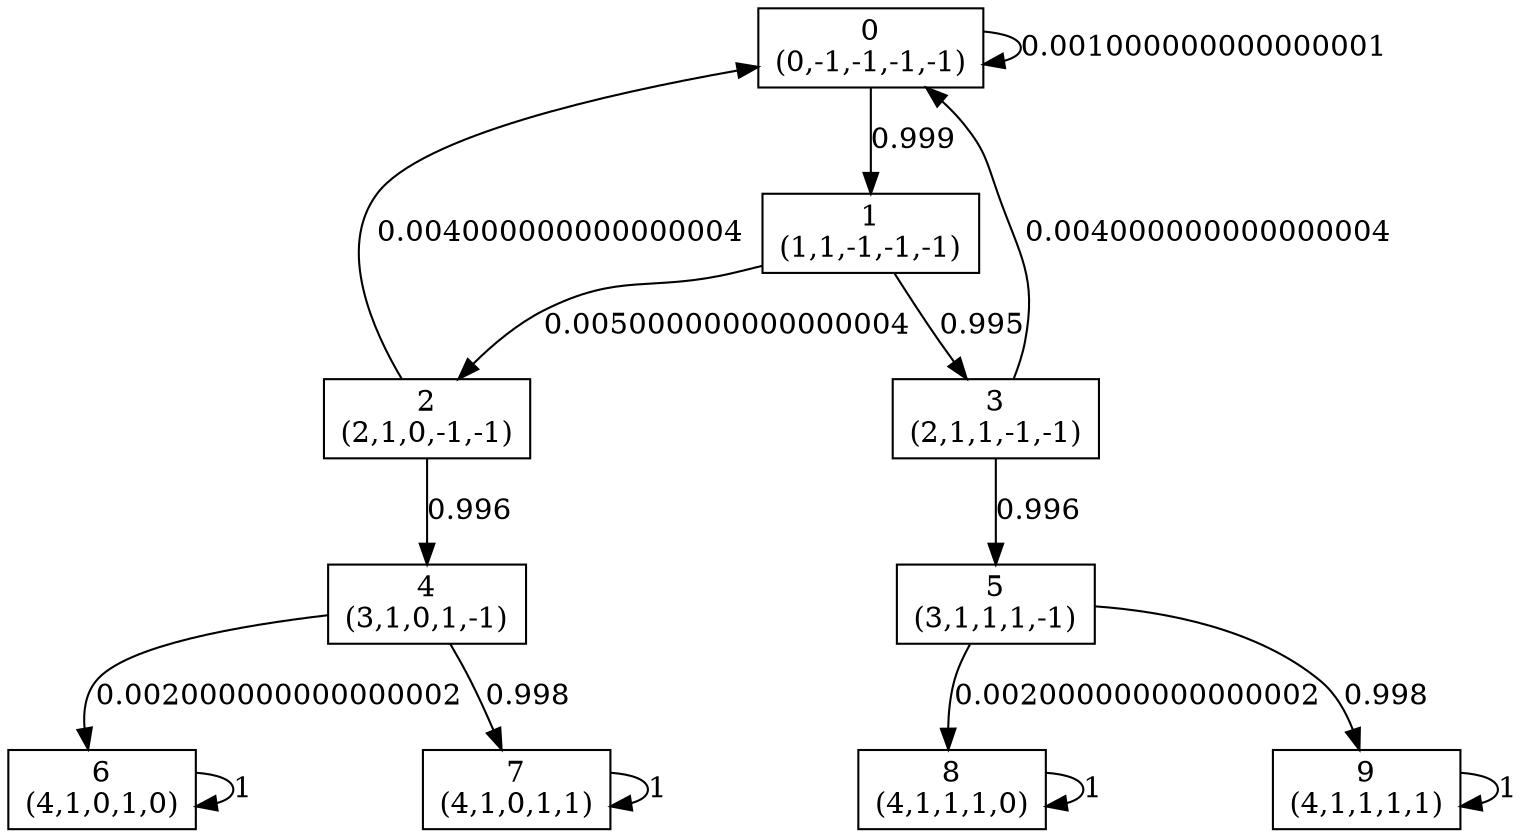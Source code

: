 digraph P {
node [shape=box];
0 -> 0 [ label="0.001000000000000001" ];
0 -> 1 [ label="0.999" ];
1 -> 2 [ label="0.005000000000000004" ];
1 -> 3 [ label="0.995" ];
2 -> 0 [ label="0.004000000000000004" ];
2 -> 4 [ label="0.996" ];
3 -> 0 [ label="0.004000000000000004" ];
3 -> 5 [ label="0.996" ];
4 -> 6 [ label="0.002000000000000002" ];
4 -> 7 [ label="0.998" ];
5 -> 8 [ label="0.002000000000000002" ];
5 -> 9 [ label="0.998" ];
6 -> 6 [ label="1" ];
7 -> 7 [ label="1" ];
8 -> 8 [ label="1" ];
9 -> 9 [ label="1" ];
0 [label="0\n(0,-1,-1,-1,-1)"];
1 [label="1\n(1,1,-1,-1,-1)"];
2 [label="2\n(2,1,0,-1,-1)"];
3 [label="3\n(2,1,1,-1,-1)"];
4 [label="4\n(3,1,0,1,-1)"];
5 [label="5\n(3,1,1,1,-1)"];
6 [label="6\n(4,1,0,1,0)"];
7 [label="7\n(4,1,0,1,1)"];
8 [label="8\n(4,1,1,1,0)"];
9 [label="9\n(4,1,1,1,1)"];
}
